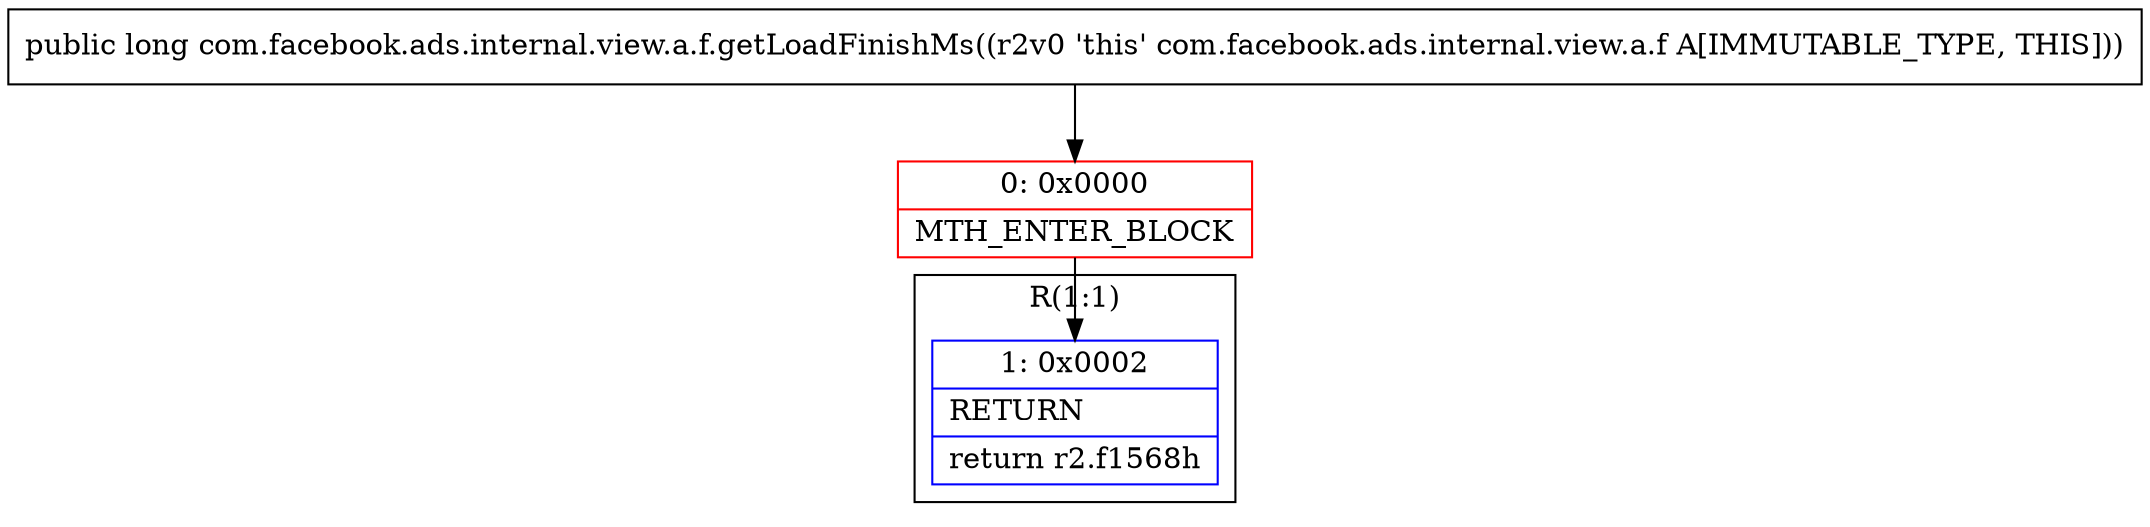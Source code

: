 digraph "CFG forcom.facebook.ads.internal.view.a.f.getLoadFinishMs()J" {
subgraph cluster_Region_2105608479 {
label = "R(1:1)";
node [shape=record,color=blue];
Node_1 [shape=record,label="{1\:\ 0x0002|RETURN\l|return r2.f1568h\l}"];
}
Node_0 [shape=record,color=red,label="{0\:\ 0x0000|MTH_ENTER_BLOCK\l}"];
MethodNode[shape=record,label="{public long com.facebook.ads.internal.view.a.f.getLoadFinishMs((r2v0 'this' com.facebook.ads.internal.view.a.f A[IMMUTABLE_TYPE, THIS])) }"];
MethodNode -> Node_0;
Node_0 -> Node_1;
}

